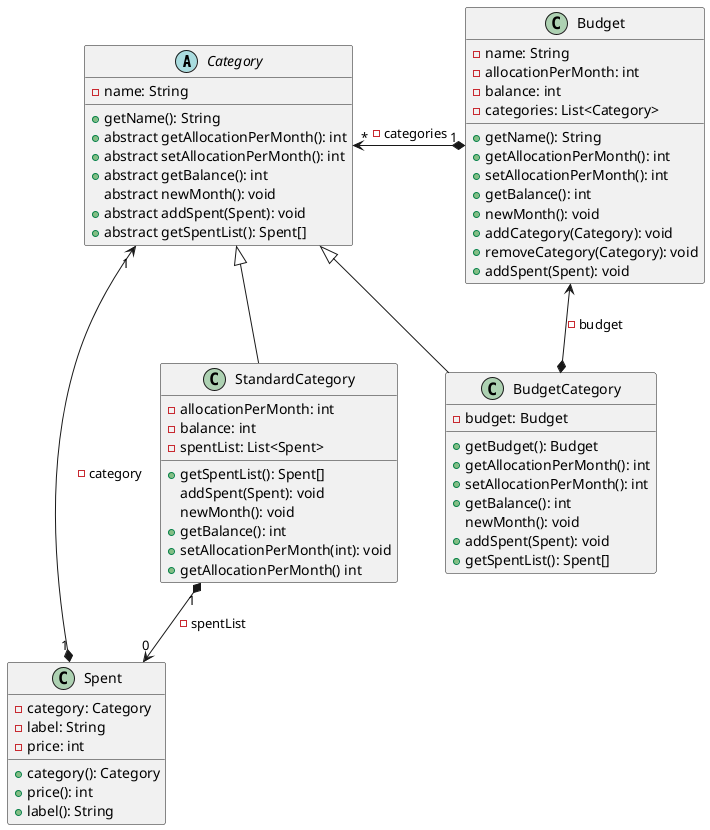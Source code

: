 @startuml
'https://plantuml.com/class-diagram

abstract class Category {
    -name: String

    +getName(): String
    +abstract getAllocationPerMonth(): int
    +abstract setAllocationPerMonth(): int
    +abstract getBalance(): int
    abstract newMonth(): void
    +abstract addSpent(Spent): void
    +abstract getSpentList(): Spent[]
}
class StandardCategory {
    -allocationPerMonth: int
    -balance: int
    -spentList: List<Spent>

    +getSpentList(): Spent[]
    addSpent(Spent): void
    newMonth(): void
    +getBalance(): int
    +setAllocationPerMonth(int): void
    +getAllocationPerMonth() int
}
class BudgetCategory {
    -budget: Budget

    +getBudget(): Budget
    +getAllocationPerMonth(): int
    +setAllocationPerMonth(): int
    +getBalance(): int
    newMonth(): void
    +addSpent(Spent): void
    +getSpentList(): Spent[]
}
class Budget {
    -name: String
    -allocationPerMonth: int
    -balance: int
    -categories: List<Category>

    +getName(): String
    +getAllocationPerMonth(): int
    +setAllocationPerMonth(): int
    +getBalance(): int
    +newMonth(): void
    +addCategory(Category): void
    +removeCategory(Category): void
    +addSpent(Spent): void
}
class Spent {
    -category: Category
    -label: String
    -price: int

    +category(): Category
    +price(): int
    +label(): String
}

Category <|-- StandardCategory
Category <|-- BudgetCategory

Budget <--* BudgetCategory : -budget
Category "*" <-right-* "1" Budget : -categories
Category "1" <-right-* "1" Spent : -category
StandardCategory "1" *--> "0" Spent : -spentList

@enduml